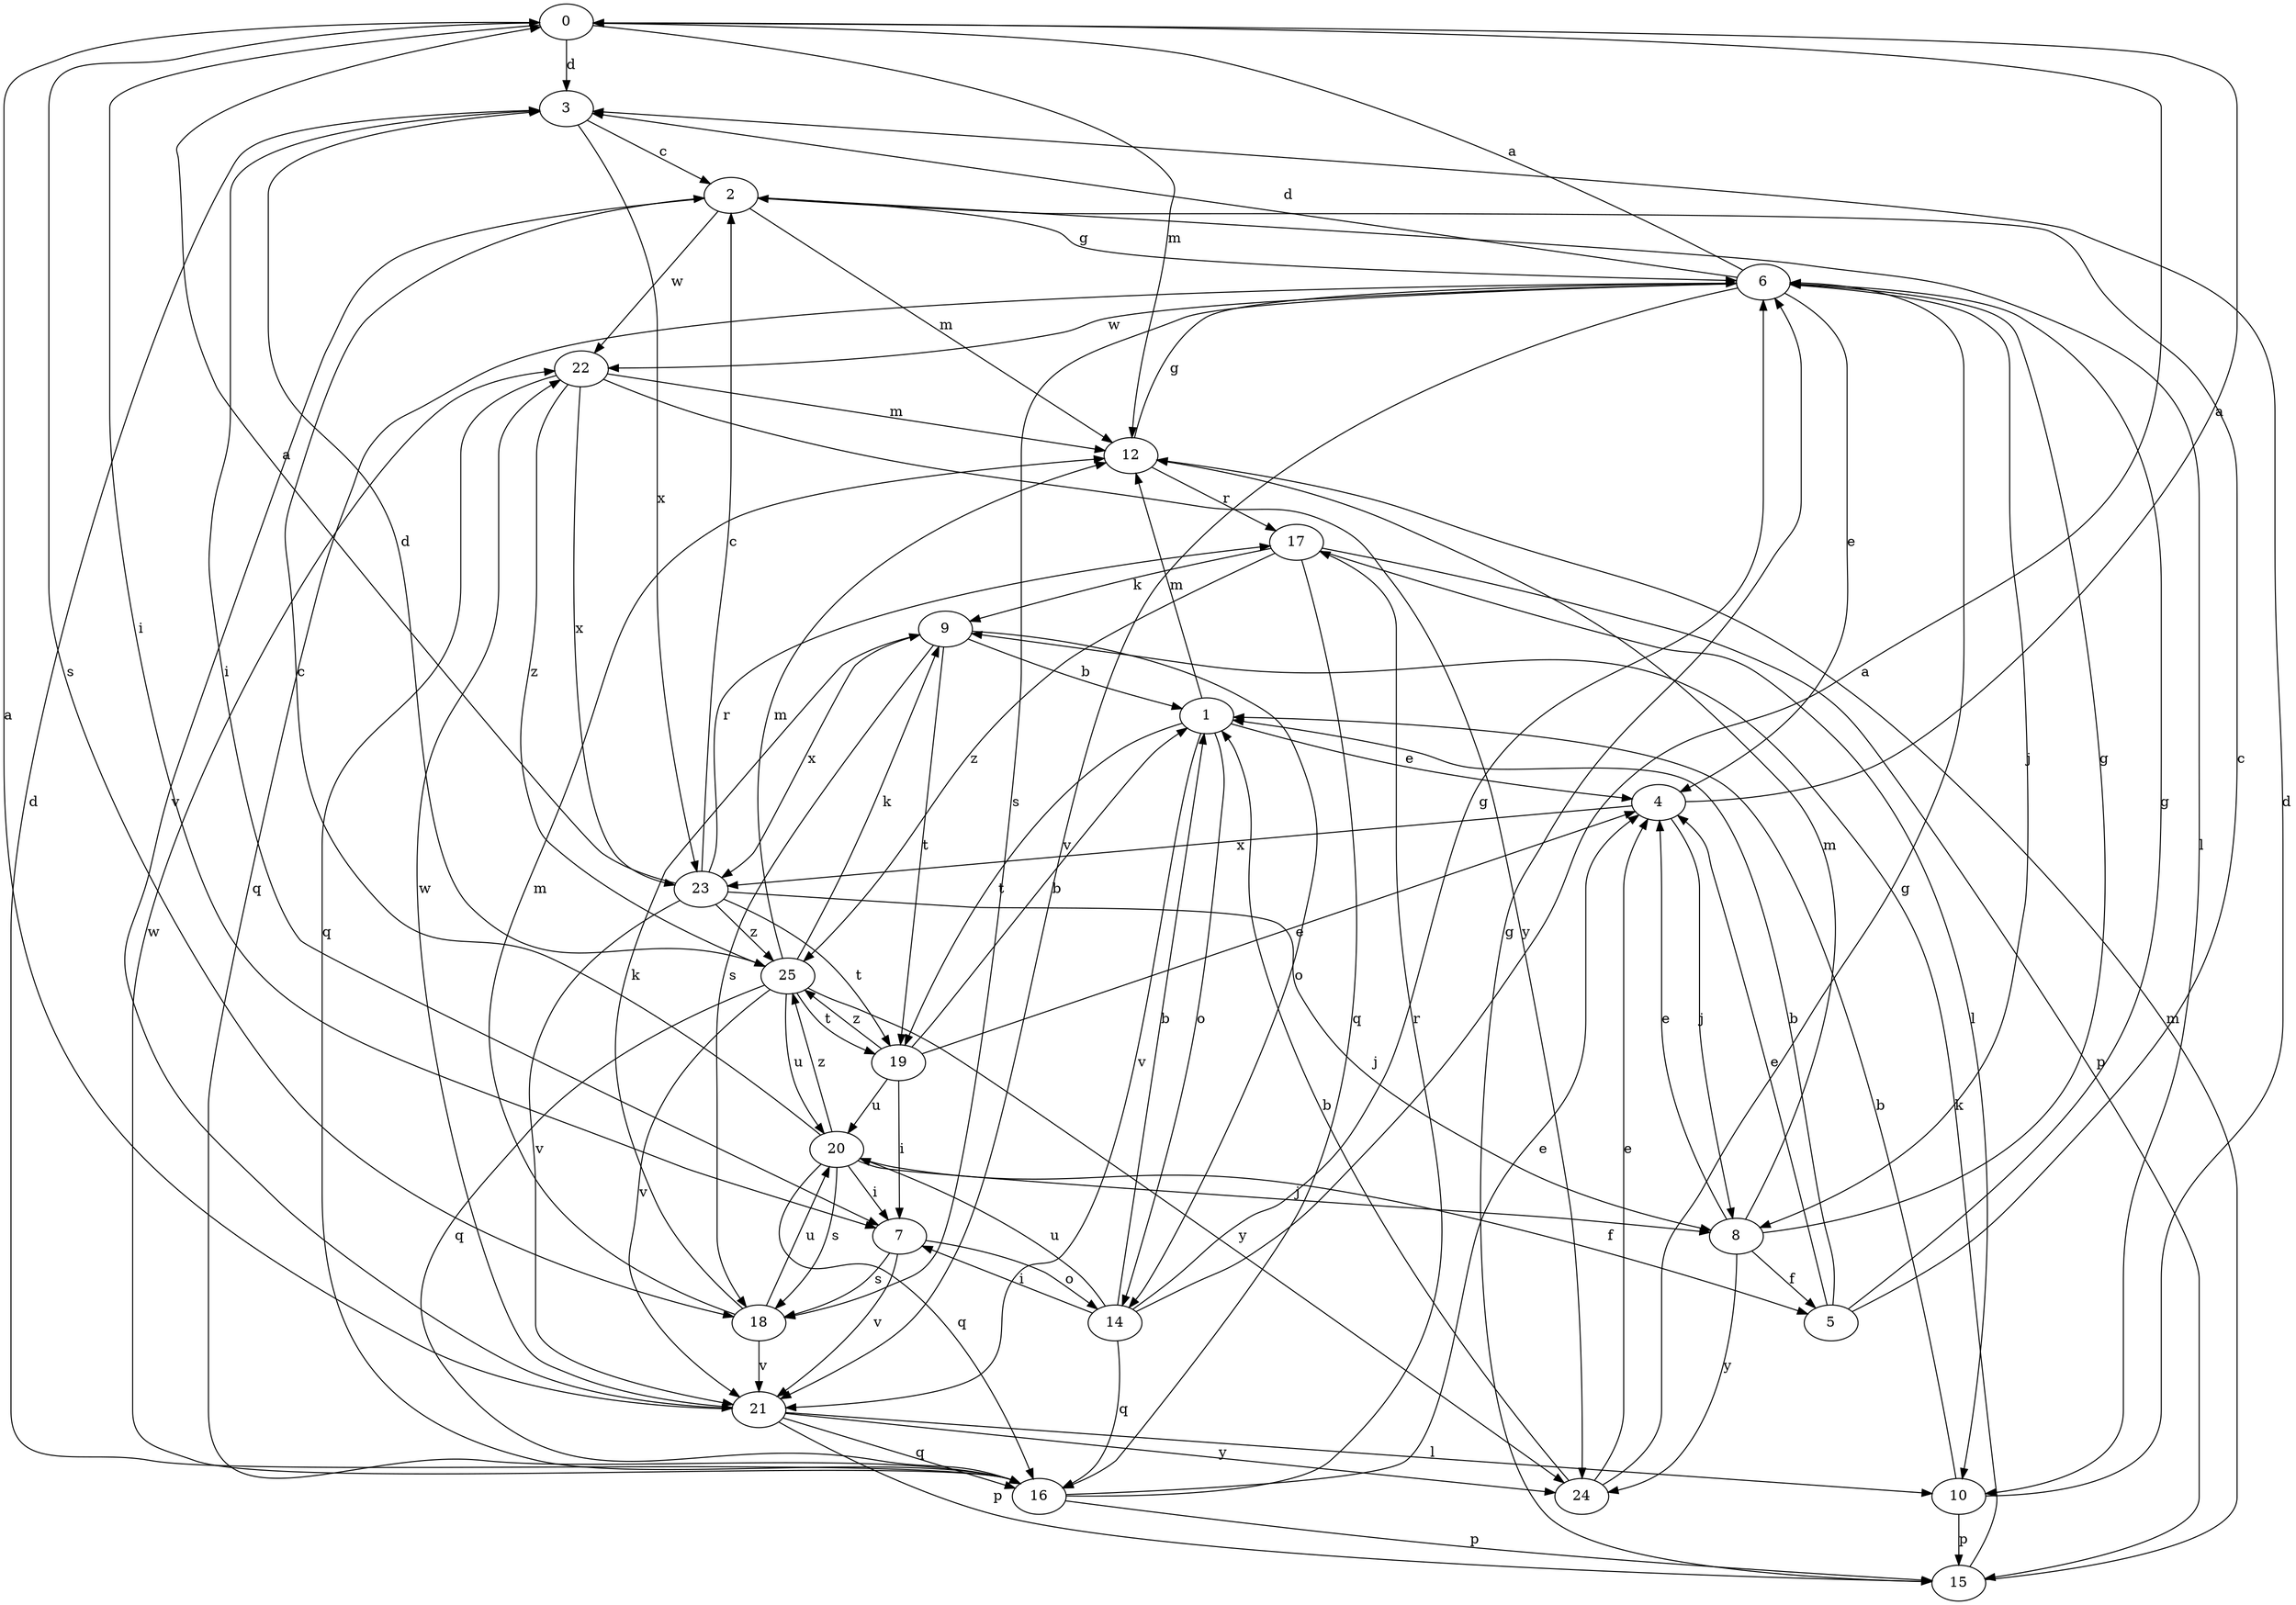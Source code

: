 strict digraph  {
0;
1;
2;
3;
4;
5;
6;
7;
8;
9;
10;
12;
14;
15;
16;
17;
18;
19;
20;
21;
22;
23;
24;
25;
0 -> 3  [label=d];
0 -> 7  [label=i];
0 -> 12  [label=m];
0 -> 18  [label=s];
1 -> 4  [label=e];
1 -> 12  [label=m];
1 -> 14  [label=o];
1 -> 19  [label=t];
1 -> 21  [label=v];
2 -> 6  [label=g];
2 -> 10  [label=l];
2 -> 12  [label=m];
2 -> 21  [label=v];
2 -> 22  [label=w];
3 -> 2  [label=c];
3 -> 7  [label=i];
3 -> 23  [label=x];
4 -> 0  [label=a];
4 -> 8  [label=j];
4 -> 23  [label=x];
5 -> 1  [label=b];
5 -> 2  [label=c];
5 -> 4  [label=e];
5 -> 6  [label=g];
6 -> 0  [label=a];
6 -> 3  [label=d];
6 -> 4  [label=e];
6 -> 8  [label=j];
6 -> 16  [label=q];
6 -> 18  [label=s];
6 -> 21  [label=v];
6 -> 22  [label=w];
7 -> 14  [label=o];
7 -> 18  [label=s];
7 -> 21  [label=v];
8 -> 4  [label=e];
8 -> 5  [label=f];
8 -> 6  [label=g];
8 -> 12  [label=m];
8 -> 24  [label=y];
9 -> 1  [label=b];
9 -> 14  [label=o];
9 -> 18  [label=s];
9 -> 19  [label=t];
9 -> 23  [label=x];
10 -> 1  [label=b];
10 -> 3  [label=d];
10 -> 15  [label=p];
12 -> 6  [label=g];
12 -> 17  [label=r];
14 -> 0  [label=a];
14 -> 1  [label=b];
14 -> 6  [label=g];
14 -> 7  [label=i];
14 -> 16  [label=q];
14 -> 20  [label=u];
15 -> 6  [label=g];
15 -> 9  [label=k];
15 -> 12  [label=m];
16 -> 3  [label=d];
16 -> 4  [label=e];
16 -> 15  [label=p];
16 -> 17  [label=r];
16 -> 22  [label=w];
17 -> 9  [label=k];
17 -> 10  [label=l];
17 -> 15  [label=p];
17 -> 16  [label=q];
17 -> 25  [label=z];
18 -> 9  [label=k];
18 -> 12  [label=m];
18 -> 20  [label=u];
18 -> 21  [label=v];
19 -> 1  [label=b];
19 -> 4  [label=e];
19 -> 7  [label=i];
19 -> 20  [label=u];
19 -> 25  [label=z];
20 -> 2  [label=c];
20 -> 5  [label=f];
20 -> 7  [label=i];
20 -> 8  [label=j];
20 -> 16  [label=q];
20 -> 18  [label=s];
20 -> 25  [label=z];
21 -> 0  [label=a];
21 -> 10  [label=l];
21 -> 15  [label=p];
21 -> 16  [label=q];
21 -> 22  [label=w];
21 -> 24  [label=y];
22 -> 12  [label=m];
22 -> 16  [label=q];
22 -> 23  [label=x];
22 -> 24  [label=y];
22 -> 25  [label=z];
23 -> 0  [label=a];
23 -> 2  [label=c];
23 -> 8  [label=j];
23 -> 17  [label=r];
23 -> 19  [label=t];
23 -> 21  [label=v];
23 -> 25  [label=z];
24 -> 1  [label=b];
24 -> 4  [label=e];
24 -> 6  [label=g];
25 -> 3  [label=d];
25 -> 9  [label=k];
25 -> 12  [label=m];
25 -> 16  [label=q];
25 -> 19  [label=t];
25 -> 20  [label=u];
25 -> 21  [label=v];
25 -> 24  [label=y];
}
